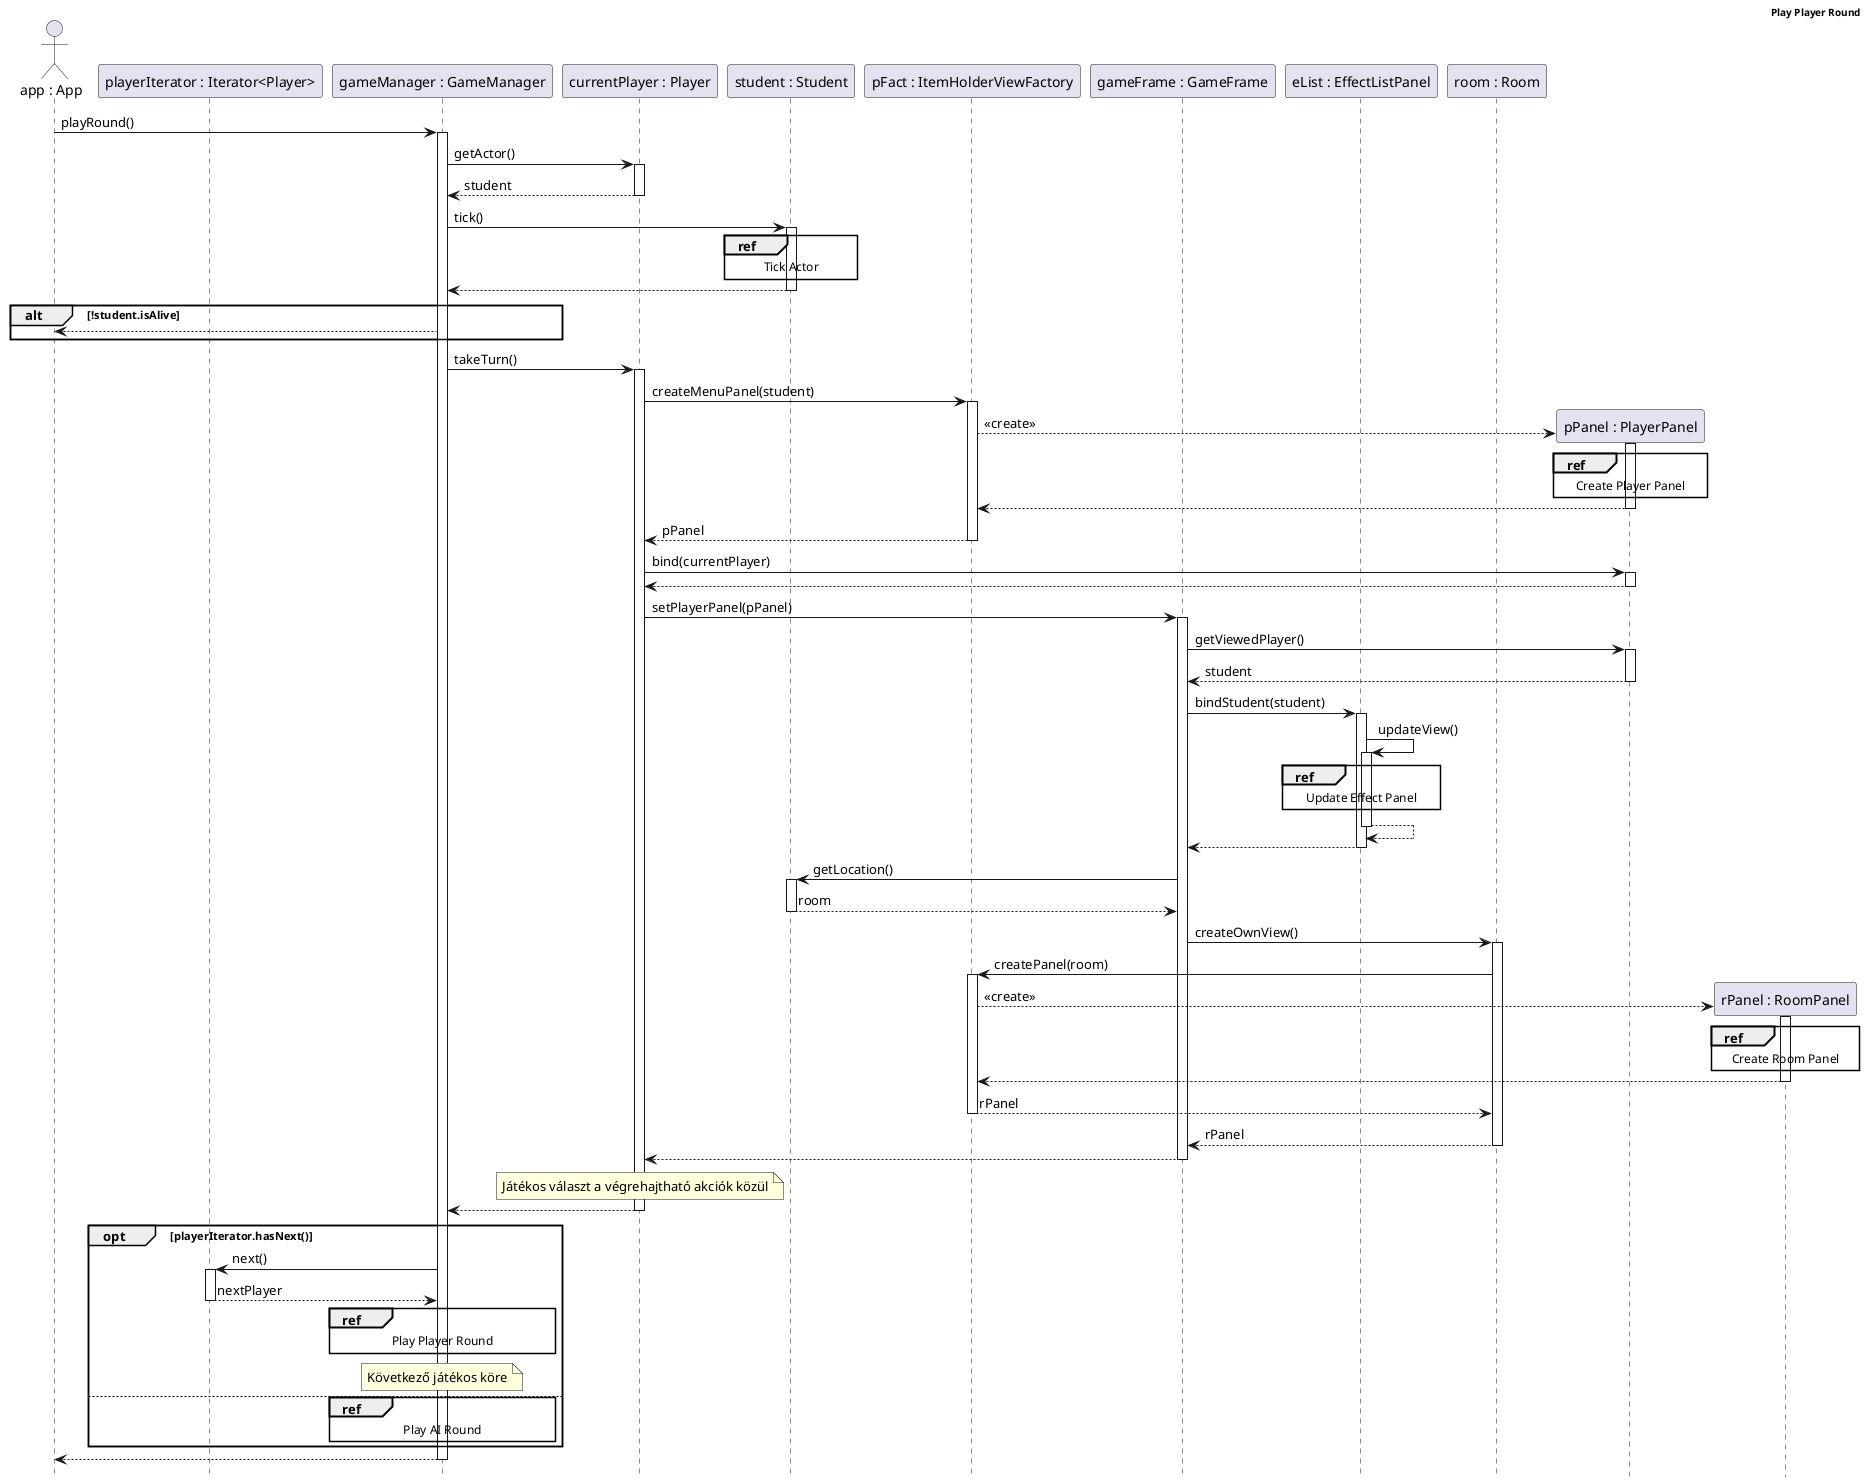 @startuml PlayerRound
skinparam HeaderFontColor #000000
skinparam HeaderFontStyle bold
header Play Player Round
hide footbox
autoactivate on

actor app as "app : App"
participant iter as "playerIterator : Iterator<Player>"
participant game as "gameManager : GameManager"
participant player as "currentPlayer : Player"
participant student as "student : Student"
participant pFact as "pFact : ItemHolderViewFactory"
participant frame as "gameFrame : GameFrame"
participant eList as "eList : EffectListPanel"
participant room as "room : Room"
app -> game : playRound()
game -> player : getActor()
autoactivate off
return student
game -> student ++: tick()
ref over student : Tick Actor
return
alt !student.isAlive
    game --> app 
    autoactivate on
end
game -> player : takeTurn()
player -> pFact : createMenuPanel(student)
create pPanel as "pPanel : PlayerPanel"
autoactivate on
pFact --> pPanel ++: <<create>>
ref over pPanel : Create Player Panel
pPanel --> pFact --
pFact --> player --: pPanel
autoactivate on
player -> pPanel : bind(currentPlayer)
return
player -> frame : setPlayerPanel(pPanel)
frame -> pPanel : getViewedPlayer()
return student
frame -> eList : bindStudent(student)
eList -> eList : updateView()
ref over eList : Update Effect Panel
return
return
frame -> student : getLocation()
return room
frame -> room : createOwnView()
room -> pFact : createPanel(room)
create rPanel as "rPanel : RoomPanel"
pFact --> rPanel ++: <<create>>
ref over rPanel : Create Room Panel
return
return rPanel
return rPanel


return
note over player : Játékos választ a végrehajtható akciók közül
return
opt playerIterator.hasNext()
    game -> iter ++: next()
    return nextPlayer
    ref over game : Play Player Round
    note over game : Következő játékos köre
else
    ref over game : Play AI Round
end
return
@enduml